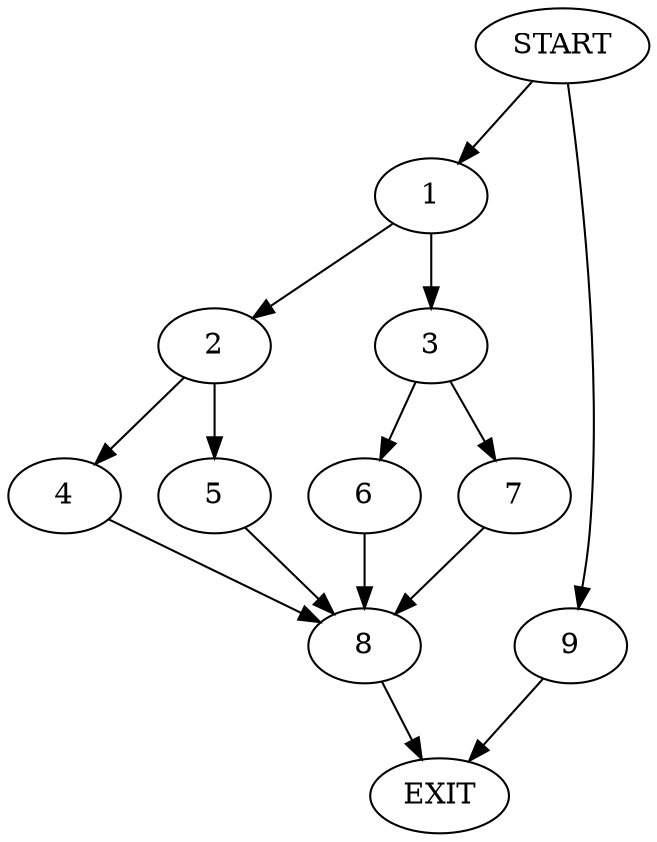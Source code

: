 digraph {
0 [label="START"]
10 [label="EXIT"]
0 -> 1
1 -> 2
1 -> 3
2 -> 4
2 -> 5
3 -> 6
3 -> 7
4 -> 8
5 -> 8
8 -> 10
6 -> 8
7 -> 8
0 -> 9
9 -> 10
}
